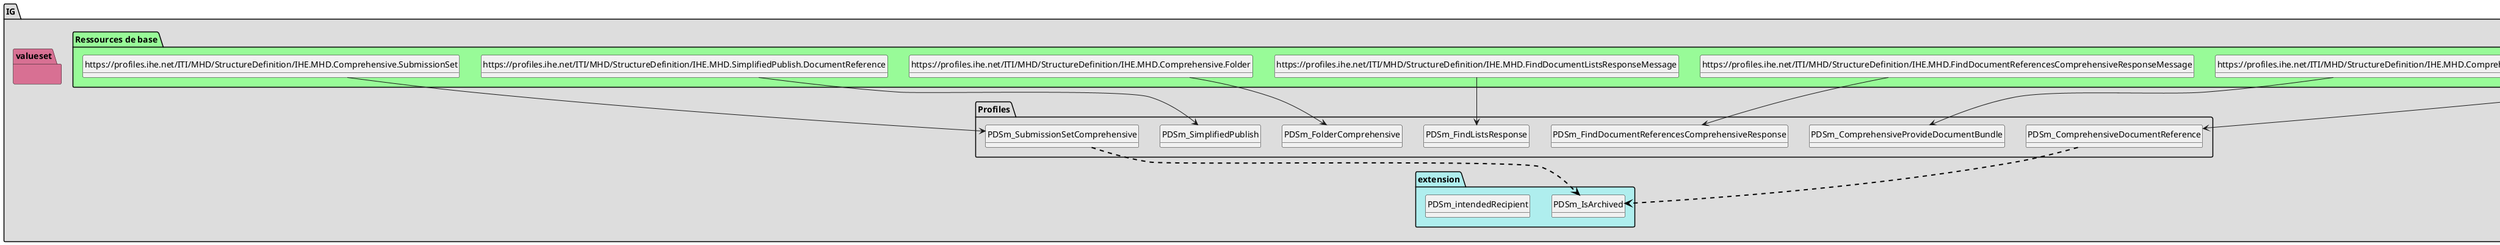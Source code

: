 @startuml
set namespaceSeparator ?
hide circle
hide class fields

package IG #DDDDDD{

     package Profiles #DDDDDD{

        class PDSm_ComprehensiveDocumentReference{

             DocumentReference => [None..None]
             DocumentReference.meta.versionId => [None..None]
             DocumentReference.contained => [1..None]
             DocumentReference.extension => [None..None]
             DocumentReference.extension:isArchived => <&plus>[0..1]
             DocumentReference.masterIdentifier => [None..None]
             DocumentReference.identifier => [None..None]
             DocumentReference.status => [None..None]
             DocumentReference.type => [None..None]
             DocumentReference.category => [None..None]
             DocumentReference.subject => [None..None]
             DocumentReference.date => [None..None]
             DocumentReference.author => [1..None]
             DocumentReference.authenticator => [1..None]
             DocumentReference.relatesTo => [None..None]
             DocumentReference.relatesTo.code => [None..None]
             DocumentReference.relatesTo.target => [None..None]
             DocumentReference.description => [None..None]
             DocumentReference.securityLabel => [None..None]
             DocumentReference.content => [None..None]
             DocumentReference.content.attachment.language => [None..None]
             DocumentReference.content.attachment.url => [None..None]
             DocumentReference.content.attachment.size => [1..None]
             DocumentReference.content.attachment.hash => [1..None]
             DocumentReference.content.attachment.title => [1..None]
             DocumentReference.content.attachment.creation => [None..None]
             DocumentReference.content.format => [None..None]
             DocumentReference.context => [None..None]
             DocumentReference.context.event => [None..None]
             DocumentReference.context.period => [1..None]
             DocumentReference.context.period.start => [1..None]
             DocumentReference.context.period.end => [None..None]
             DocumentReference.context.facilityType => [None..None]
             DocumentReference.context.practiceSetting => [None..None]
             DocumentReference.context.sourcePatientInfo => [None..None]
             DocumentReference.context.related => [None..None]
             DocumentReference.context.related:referenceIdList => [0..*]
             DocumentReference.context.related:referenceIdList.identifier => [None..None]
             DocumentReference.context.related:referenceIdList.identifier.type.coding.system => [None..None]
             DocumentReference.context.related:referenceIdList.identifier.type.coding.code => [None..None]
             DocumentReference.context.related:referenceIdList.identifier.system => [None..None]
             DocumentReference.context.related:referenceIdList.identifier.value => [1..None]
        } 

        class PDSm_ComprehensiveProvideDocumentBundle{

             Bundle => [None..None]
             Bundle.entry:SubmissionSet => [None..None]
             Bundle.entry:SubmissionSet.resource => [None..None]
             Bundle.entry:DocumentRefs => [None..None]
             Bundle.entry:DocumentRefs.resource => [None..None]
             Bundle.entry:Folders => [None..None]
             Bundle.entry:Folders.resource => [None..None]
        } 

        class PDSm_FindDocumentReferencesComprehensiveResponse{

             Bundle => [None..None]
             Bundle.entry:DocumentReference => [None..None]
             Bundle.entry:DocumentReference.resource => [None..None]
        } 

        class PDSm_FindListsResponse{

             Bundle => [None..None]
             Bundle.entry:SubmissionSet => [None..None]
             Bundle.entry:SubmissionSet.resource => [None..None]
             Bundle.entry:Folder => [None..None]
             Bundle.entry:Folder.resource => [None..None]
        } 

        class PDSm_FolderComprehensive{

             List => [None..None]
             List.extension:designationType => <&plus>[None..1]
             List.identifier:uniqueId => [None..None]
             List.identifier:entryUUID => [None..None]
             List.status => [None..None]
             List.mode => [None..None]
             List.title => [None..None]
             List.code => [None..None]
             List.subject => [None..None]
             List.date => [1..None]
             List.note => [None..None]
             List.entry => [1..None]
             List.entry.item => [None..None]
        } 

        class PDSm_SimplifiedPublish{

             DocumentReference => [None..None]
             DocumentReference.meta.versionId => [None..None]
             DocumentReference.masterIdentifier => [None..None]
             DocumentReference.identifier => [None..None]
             DocumentReference.status => [None..None]
             DocumentReference.type => [None..None]
             DocumentReference.category => [None..None]
             DocumentReference.subject => [None..None]
             DocumentReference.date => [None..None]
             DocumentReference.author => [1..None]
             DocumentReference.authenticator => [None..None]
             DocumentReference.description => [None..None]
             DocumentReference.securityLabel => [None..None]
             DocumentReference.content => [None..None]
             DocumentReference.content.attachment.language => [None..None]
             DocumentReference.content.attachment.data => [None..None]
             DocumentReference.content.attachment.size => [None..None]
             DocumentReference.content.attachment.hash => [None..None]
             DocumentReference.content.attachment.title => [1..None]
             DocumentReference.content.attachment.creation => [None..None]
             DocumentReference.content.format => [None..None]
             DocumentReference.context => [None..None]
             DocumentReference.context.event => [None..1]
             DocumentReference.context.facilityType => [None..None]
             DocumentReference.context.practiceSetting => [None..None]
             DocumentReference.context.sourcePatientInfo => [None..None]
        } 

        class PDSm_SubmissionSetComprehensive{

             List => [None..None]
             List.contained => [1..None]
             List.extension:designationType => <&plus>[None..None]
             List.extension:designationType.value[x] => <&plus>[None..None]
             List.extension:sourceId => <&plus>[None..None]
             List.extension:intendedRecipient => <&plus>[None..None]
             List.extension:intendedRecipient.value[x] => <&plus>[None..None]
             List.extension:isArchived => <&plus>[0..1]
             List.identifier:uniqueId => [None..None]
             List.identifier:entryUUID => [None..None]
             List.status => [None..None]
             List.mode => [None..None]
             List.title => [None..None]
             List.code => [None..None]
             List.subject => [None..None]
             List.date => [None..None]
             List.source => [1..None]
             List.source.extension:authorOrg => <&plus>[None..None]
             List.source.extension:authorOrg.value[x] => <&plus>[None..None]
             List.note => [None..None]
             List.entry.item => [None..None]
         }

     }
     package extension #paleturquoise {

     PDSm_ComprehensiveDocumentReference -[#black,dashed,thickness=2]-> PDSm_IsArchived
     PDSm_SubmissionSetComprehensive -[#black,dashed,thickness=2]-> PDSm_IsArchived

        class PDSm_intendedRecipient{

          Extension.extension => [None..0]
          Extension.url => [None..None]
          Extension.value[x] => [None..None]
        } 
        class PDSm_IsArchived{

          Extension.extension => [None..0]
          Extension.url => [None..None]
          Extension.value[x] => [1..None]
         }
     }
     package valueset #PaleVioletRed{
       }

package "Ressources de base" #palegreen {

 class "https://profiles.ihe.net/ITI/MHD/StructureDefinition/IHE.MHD.Comprehensive.DocumentReference" as  class63e6f5cfb1205824015e49e87846b7f5 

    class63e6f5cfb1205824015e49e87846b7f5 --> PDSm_ComprehensiveDocumentReference

 class "https://profiles.ihe.net/ITI/MHD/StructureDefinition/IHE.MHD.Comprehensive.ProvideBundle" as  classd96aced8133a6f001036d2ce8ffb64c0 

    classd96aced8133a6f001036d2ce8ffb64c0 --> PDSm_ComprehensiveProvideDocumentBundle

 class "https://profiles.ihe.net/ITI/MHD/StructureDefinition/IHE.MHD.FindDocumentReferencesComprehensiveResponseMessage" as  class3adc48d30e5d04ccabc32483fd09a06e 

    class3adc48d30e5d04ccabc32483fd09a06e --> PDSm_FindDocumentReferencesComprehensiveResponse

 class "https://profiles.ihe.net/ITI/MHD/StructureDefinition/IHE.MHD.FindDocumentListsResponseMessage" as  class6e517420f9989e1aea021d0a6a3f3224 

    class6e517420f9989e1aea021d0a6a3f3224 --> PDSm_FindListsResponse

 class "https://profiles.ihe.net/ITI/MHD/StructureDefinition/IHE.MHD.Comprehensive.Folder" as  class2034553831a9abf358120f143f9b7812 

    class2034553831a9abf358120f143f9b7812 --> PDSm_FolderComprehensive

 class "https://profiles.ihe.net/ITI/MHD/StructureDefinition/IHE.MHD.SimplifiedPublish.DocumentReference" as  class0d16ddb8f4c96a9cebe4bccd50a3a75f 

    class0d16ddb8f4c96a9cebe4bccd50a3a75f --> PDSm_SimplifiedPublish

 class "https://profiles.ihe.net/ITI/MHD/StructureDefinition/IHE.MHD.Comprehensive.SubmissionSet" as  class0df2c023c622d6385d20f0f68ba98222 

    class0df2c023c622d6385d20f0f68ba98222 --> PDSm_SubmissionSetComprehensive
}
@enduml